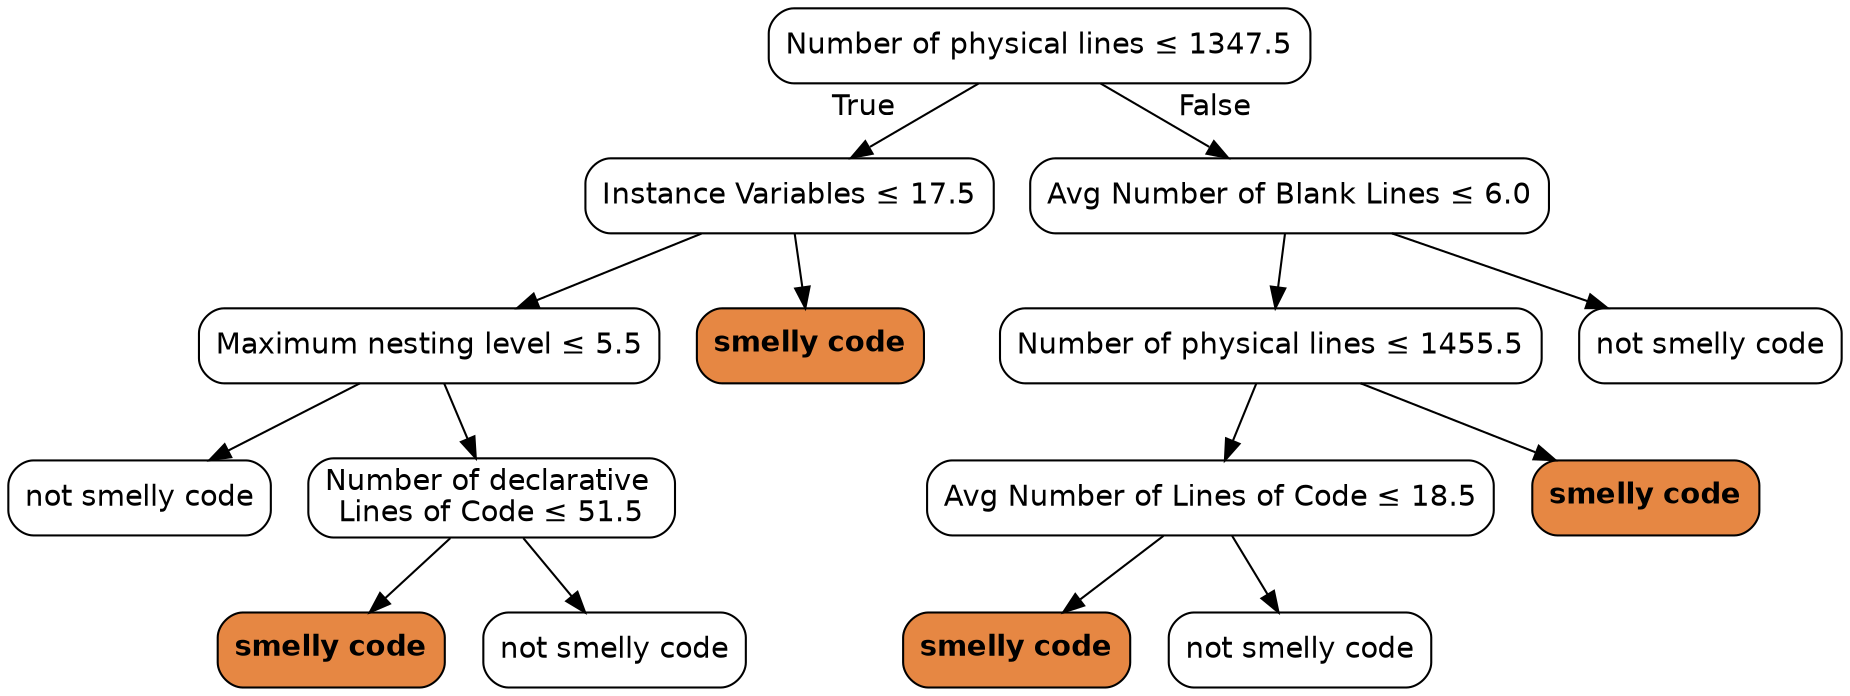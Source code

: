digraph Tree {
node [color="black", fontname=helvetica, shape=box,  style="filled, rounded", fillcolor="#FFFFFF"];
edge [fontname=helvetica];
0 [label=<Number of physical lines &le; 1347.5>];
1 [label=<Instance Variables &le; 17.5>];
0 -> 1  [headlabel="True", labelangle=45, labeldistance="2.5"];
3 [label=<Maximum nesting level &le; 5.5>];
1 -> 3;
11 [label=<not smelly code>];
3 -> 11;
12 [label=<Number of declarative <br/>Lines of Code &le; 51.5>];
3 -> 12;
13 [label=<<b>smelly code</b>>, fillcolor="#e68743"];
12 -> 13;
14 [label=<not smelly code>];
12 -> 14;
4 [label=<<b>smelly code</b>>, fillcolor="#e68743"];
1 -> 4;
2 [label=<Avg Number of Blank Lines &le; 6.0>];
0 -> 2  [headlabel="False", labelangle="-45", labeldistance="2.5"];
5 [label=<Number of physical lines &le; 1455.5>];
2 -> 5;
7 [label=<Avg Number of Lines of Code &le; 18.5>];
5 -> 7;
9 [label=<<b>smelly code</b>>, fillcolor="#e68743"];
7 -> 9;
10 [label=<not smelly code>];
7 -> 10;
8 [label=<<b>smelly code</b>>, fillcolor="#e68743"];
5 -> 8;
6 [label=<not smelly code>];
2 -> 6;
}
